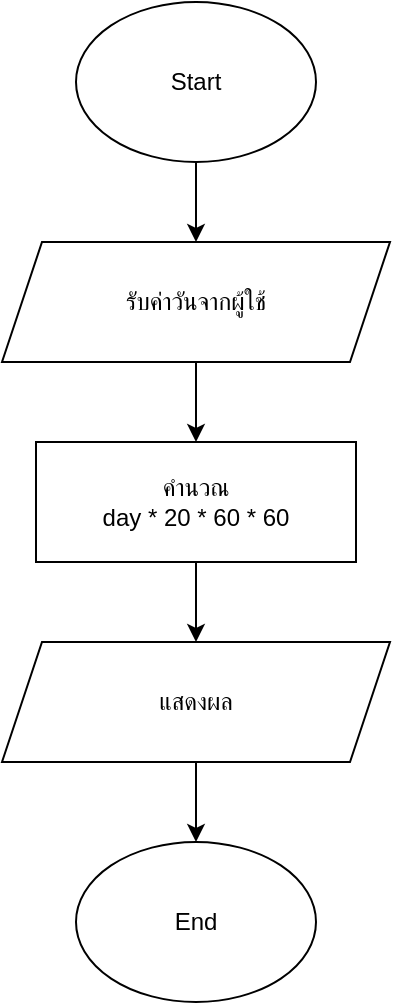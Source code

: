 <mxfile version="24.9.0">
  <diagram name="หน้า-1" id="o2Sbrh1QQbN-E0hAO294">
    <mxGraphModel dx="1666" dy="747" grid="1" gridSize="10" guides="1" tooltips="1" connect="1" arrows="1" fold="1" page="1" pageScale="1" pageWidth="827" pageHeight="1169" math="0" shadow="0">
      <root>
        <mxCell id="0" />
        <mxCell id="1" parent="0" />
        <mxCell id="mFLegspGb5NbR7n3d0S--4" value="" style="edgeStyle=orthogonalEdgeStyle;rounded=0;orthogonalLoop=1;jettySize=auto;html=1;" edge="1" parent="1" source="0z7IkygkqPFVKzxq2r-W-2" target="mFLegspGb5NbR7n3d0S--1">
          <mxGeometry relative="1" as="geometry" />
        </mxCell>
        <mxCell id="0z7IkygkqPFVKzxq2r-W-2" value="Start" style="ellipse;whiteSpace=wrap;html=1;" parent="1" vertex="1">
          <mxGeometry x="354" y="20" width="120" height="80" as="geometry" />
        </mxCell>
        <mxCell id="0z7IkygkqPFVKzxq2r-W-12" value="End" style="ellipse;whiteSpace=wrap;html=1;" parent="1" vertex="1">
          <mxGeometry x="354" y="440" width="120" height="80" as="geometry" />
        </mxCell>
        <mxCell id="mFLegspGb5NbR7n3d0S--5" value="" style="edgeStyle=orthogonalEdgeStyle;rounded=0;orthogonalLoop=1;jettySize=auto;html=1;" edge="1" parent="1" source="mFLegspGb5NbR7n3d0S--1" target="mFLegspGb5NbR7n3d0S--2">
          <mxGeometry relative="1" as="geometry" />
        </mxCell>
        <mxCell id="mFLegspGb5NbR7n3d0S--1" value="รับค่าวันจากผู้ใช้" style="shape=parallelogram;perimeter=parallelogramPerimeter;whiteSpace=wrap;html=1;fixedSize=1;" vertex="1" parent="1">
          <mxGeometry x="317" y="140" width="194" height="60" as="geometry" />
        </mxCell>
        <mxCell id="mFLegspGb5NbR7n3d0S--6" value="" style="edgeStyle=orthogonalEdgeStyle;rounded=0;orthogonalLoop=1;jettySize=auto;html=1;" edge="1" parent="1" source="mFLegspGb5NbR7n3d0S--2" target="mFLegspGb5NbR7n3d0S--3">
          <mxGeometry relative="1" as="geometry" />
        </mxCell>
        <mxCell id="mFLegspGb5NbR7n3d0S--2" value="คำนวณ&lt;div&gt;day * 20 * 60 * 60&lt;/div&gt;" style="rounded=0;whiteSpace=wrap;html=1;" vertex="1" parent="1">
          <mxGeometry x="334" y="240" width="160" height="60" as="geometry" />
        </mxCell>
        <mxCell id="mFLegspGb5NbR7n3d0S--7" value="" style="edgeStyle=orthogonalEdgeStyle;rounded=0;orthogonalLoop=1;jettySize=auto;html=1;" edge="1" parent="1" source="mFLegspGb5NbR7n3d0S--3" target="0z7IkygkqPFVKzxq2r-W-12">
          <mxGeometry relative="1" as="geometry" />
        </mxCell>
        <mxCell id="mFLegspGb5NbR7n3d0S--3" value="แสดงผล" style="shape=parallelogram;perimeter=parallelogramPerimeter;whiteSpace=wrap;html=1;fixedSize=1;" vertex="1" parent="1">
          <mxGeometry x="317" y="340" width="194" height="60" as="geometry" />
        </mxCell>
      </root>
    </mxGraphModel>
  </diagram>
</mxfile>
